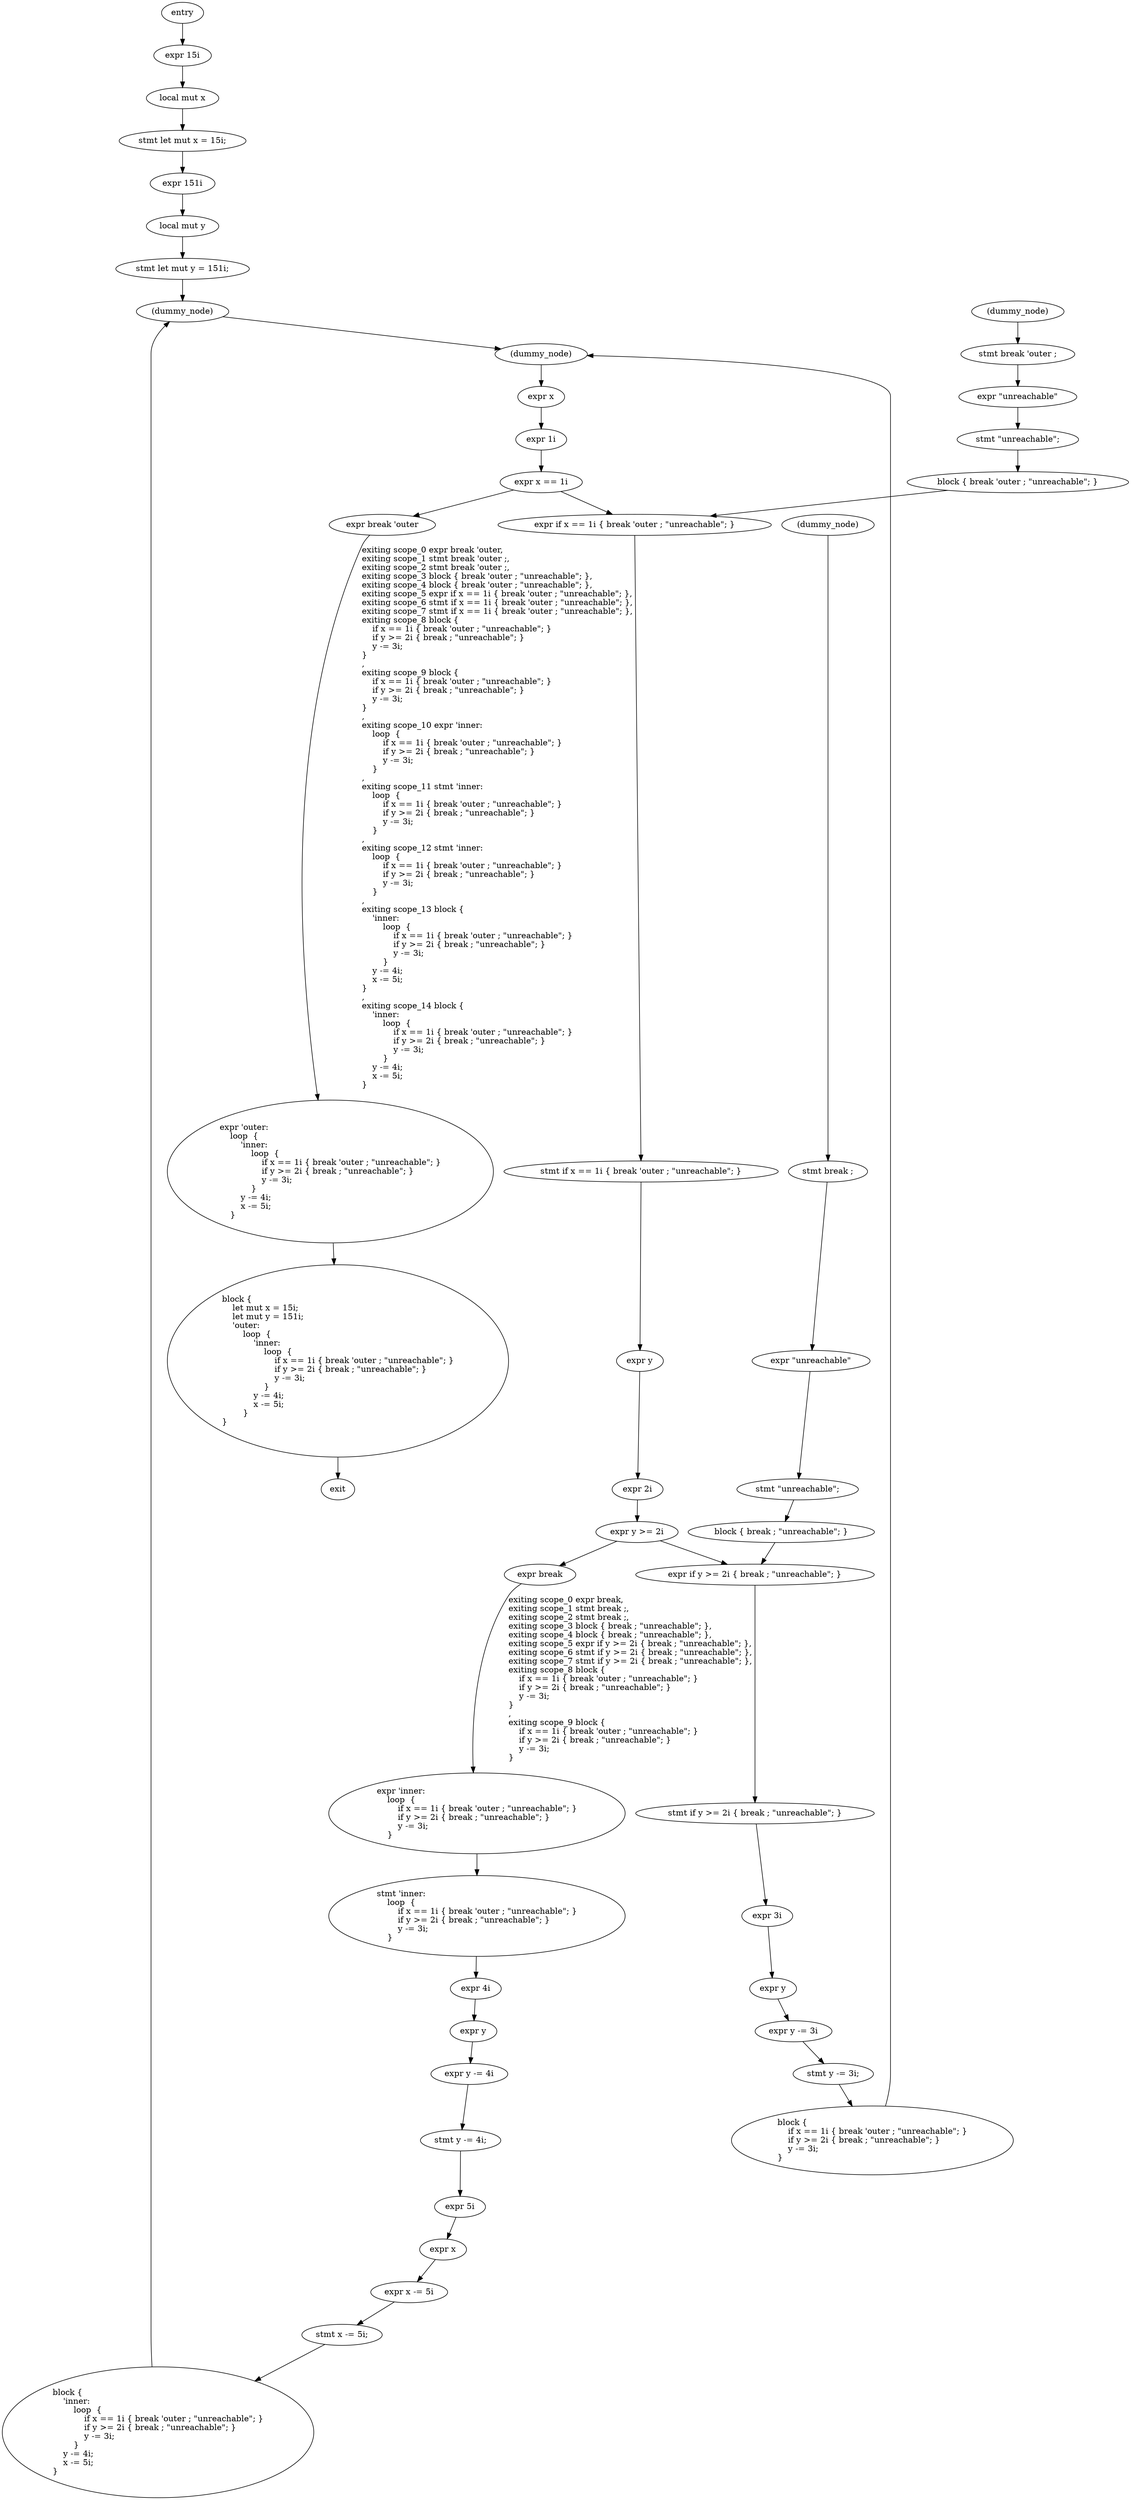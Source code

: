 digraph block {
    N0[label="entry"];
    N1[label="exit"];
    N2[label="expr 15i"];
    N3[label="local mut x"];
    N4[label="stmt let mut x = 15i;"];
    N5[label="expr 151i"];
    N6[label="local mut y"];
    N7[label="stmt let mut y = 151i;"];
    N8[label="(dummy_node)"];
    N9[label="expr \'outer:\l    loop  {\l        \'inner:\l            loop  {\l                if x == 1i { break \'outer ; \"unreachable\"; }\l                if y >= 2i { break ; \"unreachable\"; }\l                y -= 3i;\l            }\l        y -= 4i;\l        x -= 5i;\l    }\l"];
    N10[label="(dummy_node)"];
    N11[label="expr \'inner:\l    loop  {\l        if x == 1i { break \'outer ; \"unreachable\"; }\l        if y >= 2i { break ; \"unreachable\"; }\l        y -= 3i;\l    }\l"];
    N12[label="expr x"];
    N13[label="expr 1i"];
    N14[label="expr x == 1i"];
    N15[label="expr break \'outer"];
    N16[label="(dummy_node)"];
    N17[label="stmt break \'outer ;"];
    N18[label="expr \"unreachable\""];
    N19[label="stmt \"unreachable\";"];
    N20[label="block { break \'outer ; \"unreachable\"; }"];
    N21[label="expr if x == 1i { break \'outer ; \"unreachable\"; }"];
    N22[label="stmt if x == 1i { break \'outer ; \"unreachable\"; }"];
    N23[label="expr y"];
    N24[label="expr 2i"];
    N25[label="expr y >= 2i"];
    N26[label="expr break"];
    N27[label="(dummy_node)"];
    N28[label="stmt break ;"];
    N29[label="expr \"unreachable\""];
    N30[label="stmt \"unreachable\";"];
    N31[label="block { break ; \"unreachable\"; }"];
    N32[label="expr if y >= 2i { break ; \"unreachable\"; }"];
    N33[label="stmt if y >= 2i { break ; \"unreachable\"; }"];
    N34[label="expr 3i"];
    N35[label="expr y"];
    N36[label="expr y -= 3i"];
    N37[label="stmt y -= 3i;"];
    N38[label="block {\l    if x == 1i { break \'outer ; \"unreachable\"; }\l    if y >= 2i { break ; \"unreachable\"; }\l    y -= 3i;\l}\l"];
    N39[label="stmt \'inner:\l    loop  {\l        if x == 1i { break \'outer ; \"unreachable\"; }\l        if y >= 2i { break ; \"unreachable\"; }\l        y -= 3i;\l    }\l"];
    N40[label="expr 4i"];
    N41[label="expr y"];
    N42[label="expr y -= 4i"];
    N43[label="stmt y -= 4i;"];
    N44[label="expr 5i"];
    N45[label="expr x"];
    N46[label="expr x -= 5i"];
    N47[label="stmt x -= 5i;"];
    N48[label="block {\l    \'inner:\l        loop  {\l            if x == 1i { break \'outer ; \"unreachable\"; }\l            if y >= 2i { break ; \"unreachable\"; }\l            y -= 3i;\l        }\l    y -= 4i;\l    x -= 5i;\l}\l"];
    N49[label="block {\l    let mut x = 15i;\l    let mut y = 151i;\l    \'outer:\l        loop  {\l            \'inner:\l                loop  {\l                    if x == 1i { break \'outer ; \"unreachable\"; }\l                    if y >= 2i { break ; \"unreachable\"; }\l                    y -= 3i;\l                }\l            y -= 4i;\l            x -= 5i;\l        }\l}\l"];
    N0 -> N2;
    N2 -> N3;
    N3 -> N4;
    N4 -> N5;
    N5 -> N6;
    N6 -> N7;
    N7 -> N8;
    N8 -> N10;
    N10 -> N12;
    N12 -> N13;
    N13 -> N14;
    N14 -> N15;
    N15 -> N9[label="exiting scope_0 expr break \'outer,\lexiting scope_1 stmt break \'outer ;,\lexiting scope_2 stmt break \'outer ;,\lexiting scope_3 block { break \'outer ; \"unreachable\"; },\lexiting scope_4 block { break \'outer ; \"unreachable\"; },\lexiting scope_5 expr if x == 1i { break \'outer ; \"unreachable\"; },\lexiting scope_6 stmt if x == 1i { break \'outer ; \"unreachable\"; },\lexiting scope_7 stmt if x == 1i { break \'outer ; \"unreachable\"; },\lexiting scope_8 block {\l    if x == 1i { break \'outer ; \"unreachable\"; }\l    if y >= 2i { break ; \"unreachable\"; }\l    y -= 3i;\l}\l,\lexiting scope_9 block {\l    if x == 1i { break \'outer ; \"unreachable\"; }\l    if y >= 2i { break ; \"unreachable\"; }\l    y -= 3i;\l}\l,\lexiting scope_10 expr \'inner:\l    loop  {\l        if x == 1i { break \'outer ; \"unreachable\"; }\l        if y >= 2i { break ; \"unreachable\"; }\l        y -= 3i;\l    }\l,\lexiting scope_11 stmt \'inner:\l    loop  {\l        if x == 1i { break \'outer ; \"unreachable\"; }\l        if y >= 2i { break ; \"unreachable\"; }\l        y -= 3i;\l    }\l,\lexiting scope_12 stmt \'inner:\l    loop  {\l        if x == 1i { break \'outer ; \"unreachable\"; }\l        if y >= 2i { break ; \"unreachable\"; }\l        y -= 3i;\l    }\l,\lexiting scope_13 block {\l    \'inner:\l        loop  {\l            if x == 1i { break \'outer ; \"unreachable\"; }\l            if y >= 2i { break ; \"unreachable\"; }\l            y -= 3i;\l        }\l    y -= 4i;\l    x -= 5i;\l}\l,\lexiting scope_14 block {\l    \'inner:\l        loop  {\l            if x == 1i { break \'outer ; \"unreachable\"; }\l            if y >= 2i { break ; \"unreachable\"; }\l            y -= 3i;\l        }\l    y -= 4i;\l    x -= 5i;\l}\l"];
    N16 -> N17;
    N17 -> N18;
    N18 -> N19;
    N19 -> N20;
    N14 -> N21;
    N20 -> N21;
    N21 -> N22;
    N22 -> N23;
    N23 -> N24;
    N24 -> N25;
    N25 -> N26;
    N26 -> N11[label="exiting scope_0 expr break,\lexiting scope_1 stmt break ;,\lexiting scope_2 stmt break ;,\lexiting scope_3 block { break ; \"unreachable\"; },\lexiting scope_4 block { break ; \"unreachable\"; },\lexiting scope_5 expr if y >= 2i { break ; \"unreachable\"; },\lexiting scope_6 stmt if y >= 2i { break ; \"unreachable\"; },\lexiting scope_7 stmt if y >= 2i { break ; \"unreachable\"; },\lexiting scope_8 block {\l    if x == 1i { break \'outer ; \"unreachable\"; }\l    if y >= 2i { break ; \"unreachable\"; }\l    y -= 3i;\l}\l,\lexiting scope_9 block {\l    if x == 1i { break \'outer ; \"unreachable\"; }\l    if y >= 2i { break ; \"unreachable\"; }\l    y -= 3i;\l}\l"];
    N27 -> N28;
    N28 -> N29;
    N29 -> N30;
    N30 -> N31;
    N25 -> N32;
    N31 -> N32;
    N32 -> N33;
    N33 -> N34;
    N34 -> N35;
    N35 -> N36;
    N36 -> N37;
    N37 -> N38;
    N38 -> N10;
    N11 -> N39;
    N39 -> N40;
    N40 -> N41;
    N41 -> N42;
    N42 -> N43;
    N43 -> N44;
    N44 -> N45;
    N45 -> N46;
    N46 -> N47;
    N47 -> N48;
    N48 -> N8;
    N9 -> N49;
    N49 -> N1;
}
